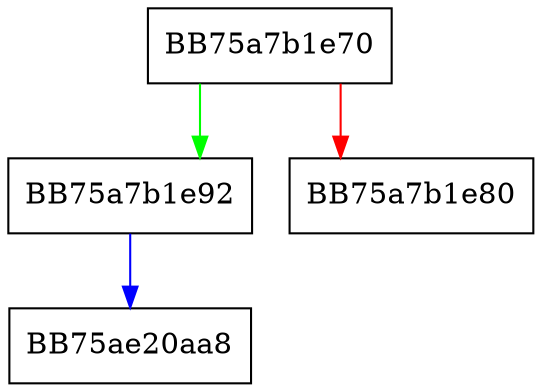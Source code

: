 digraph _Init_thread_notify {
  node [shape="box"];
  graph [splines=ortho];
  BB75a7b1e70 -> BB75a7b1e92 [color="green"];
  BB75a7b1e70 -> BB75a7b1e80 [color="red"];
  BB75a7b1e92 -> BB75ae20aa8 [color="blue"];
}